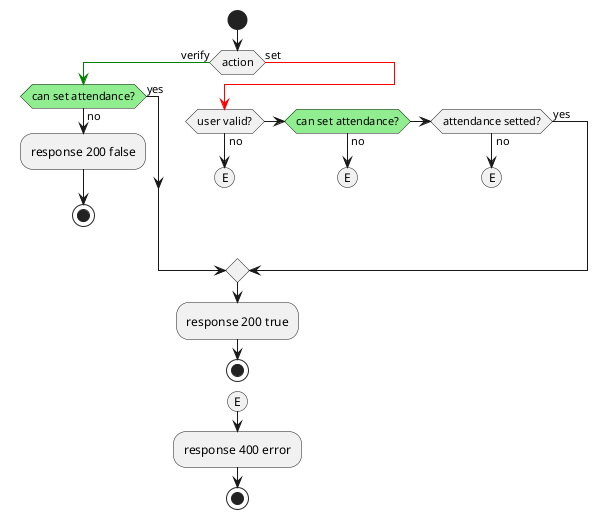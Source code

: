 @startuml attendances
start
if (action) then (verify)
  -[#green]->
  #lightgreen:if (can set attendance?) then (no)
    :response 200 false;
    stop
  else (yes)
  endif
else (set)
  -[#red]->
  if (user valid?) then (no)
    (E)
    detach
  #lightgreen:elseif (can set attendance?) then (no)
    (E)
    detach
  elseif (attendance setted?) then (no)
    (E)
    detach
  else (yes)
  endif
endif
:response 200 true;
stop
(E)
:response 400 error;
stop
@enduml
